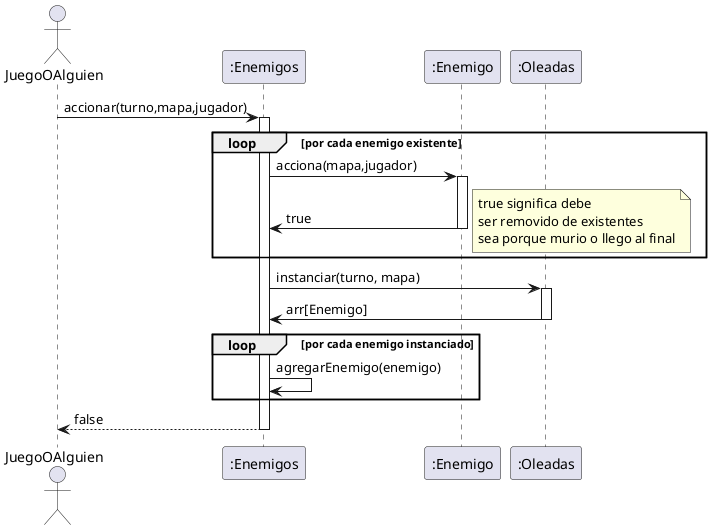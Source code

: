 @startuml

Actor JuegoOAlguien as sis
participant ":Enemigos" as enemies
participant ":Enemigo" as enemy
participant ":Oleadas" as oleada

sis-> enemies : accionar(turno,mapa,jugador)
activate enemies

loop por cada enemigo existente
enemies->enemy: acciona(mapa,jugador)
activate enemy
enemy->enemies: true
note right
true significa debe 
ser removido de existentes
sea porque murio o llego al final
end note



deactivate enemy
end
enemies -> oleada: instanciar(turno, mapa)
activate oleada
oleada-> enemies: arr[Enemigo]
deactivate oleada

loop por cada enemigo instanciado
enemies->enemies: agregarEnemigo(enemigo)
end

enemies-->sis: false
deactivate enemies



@enduml